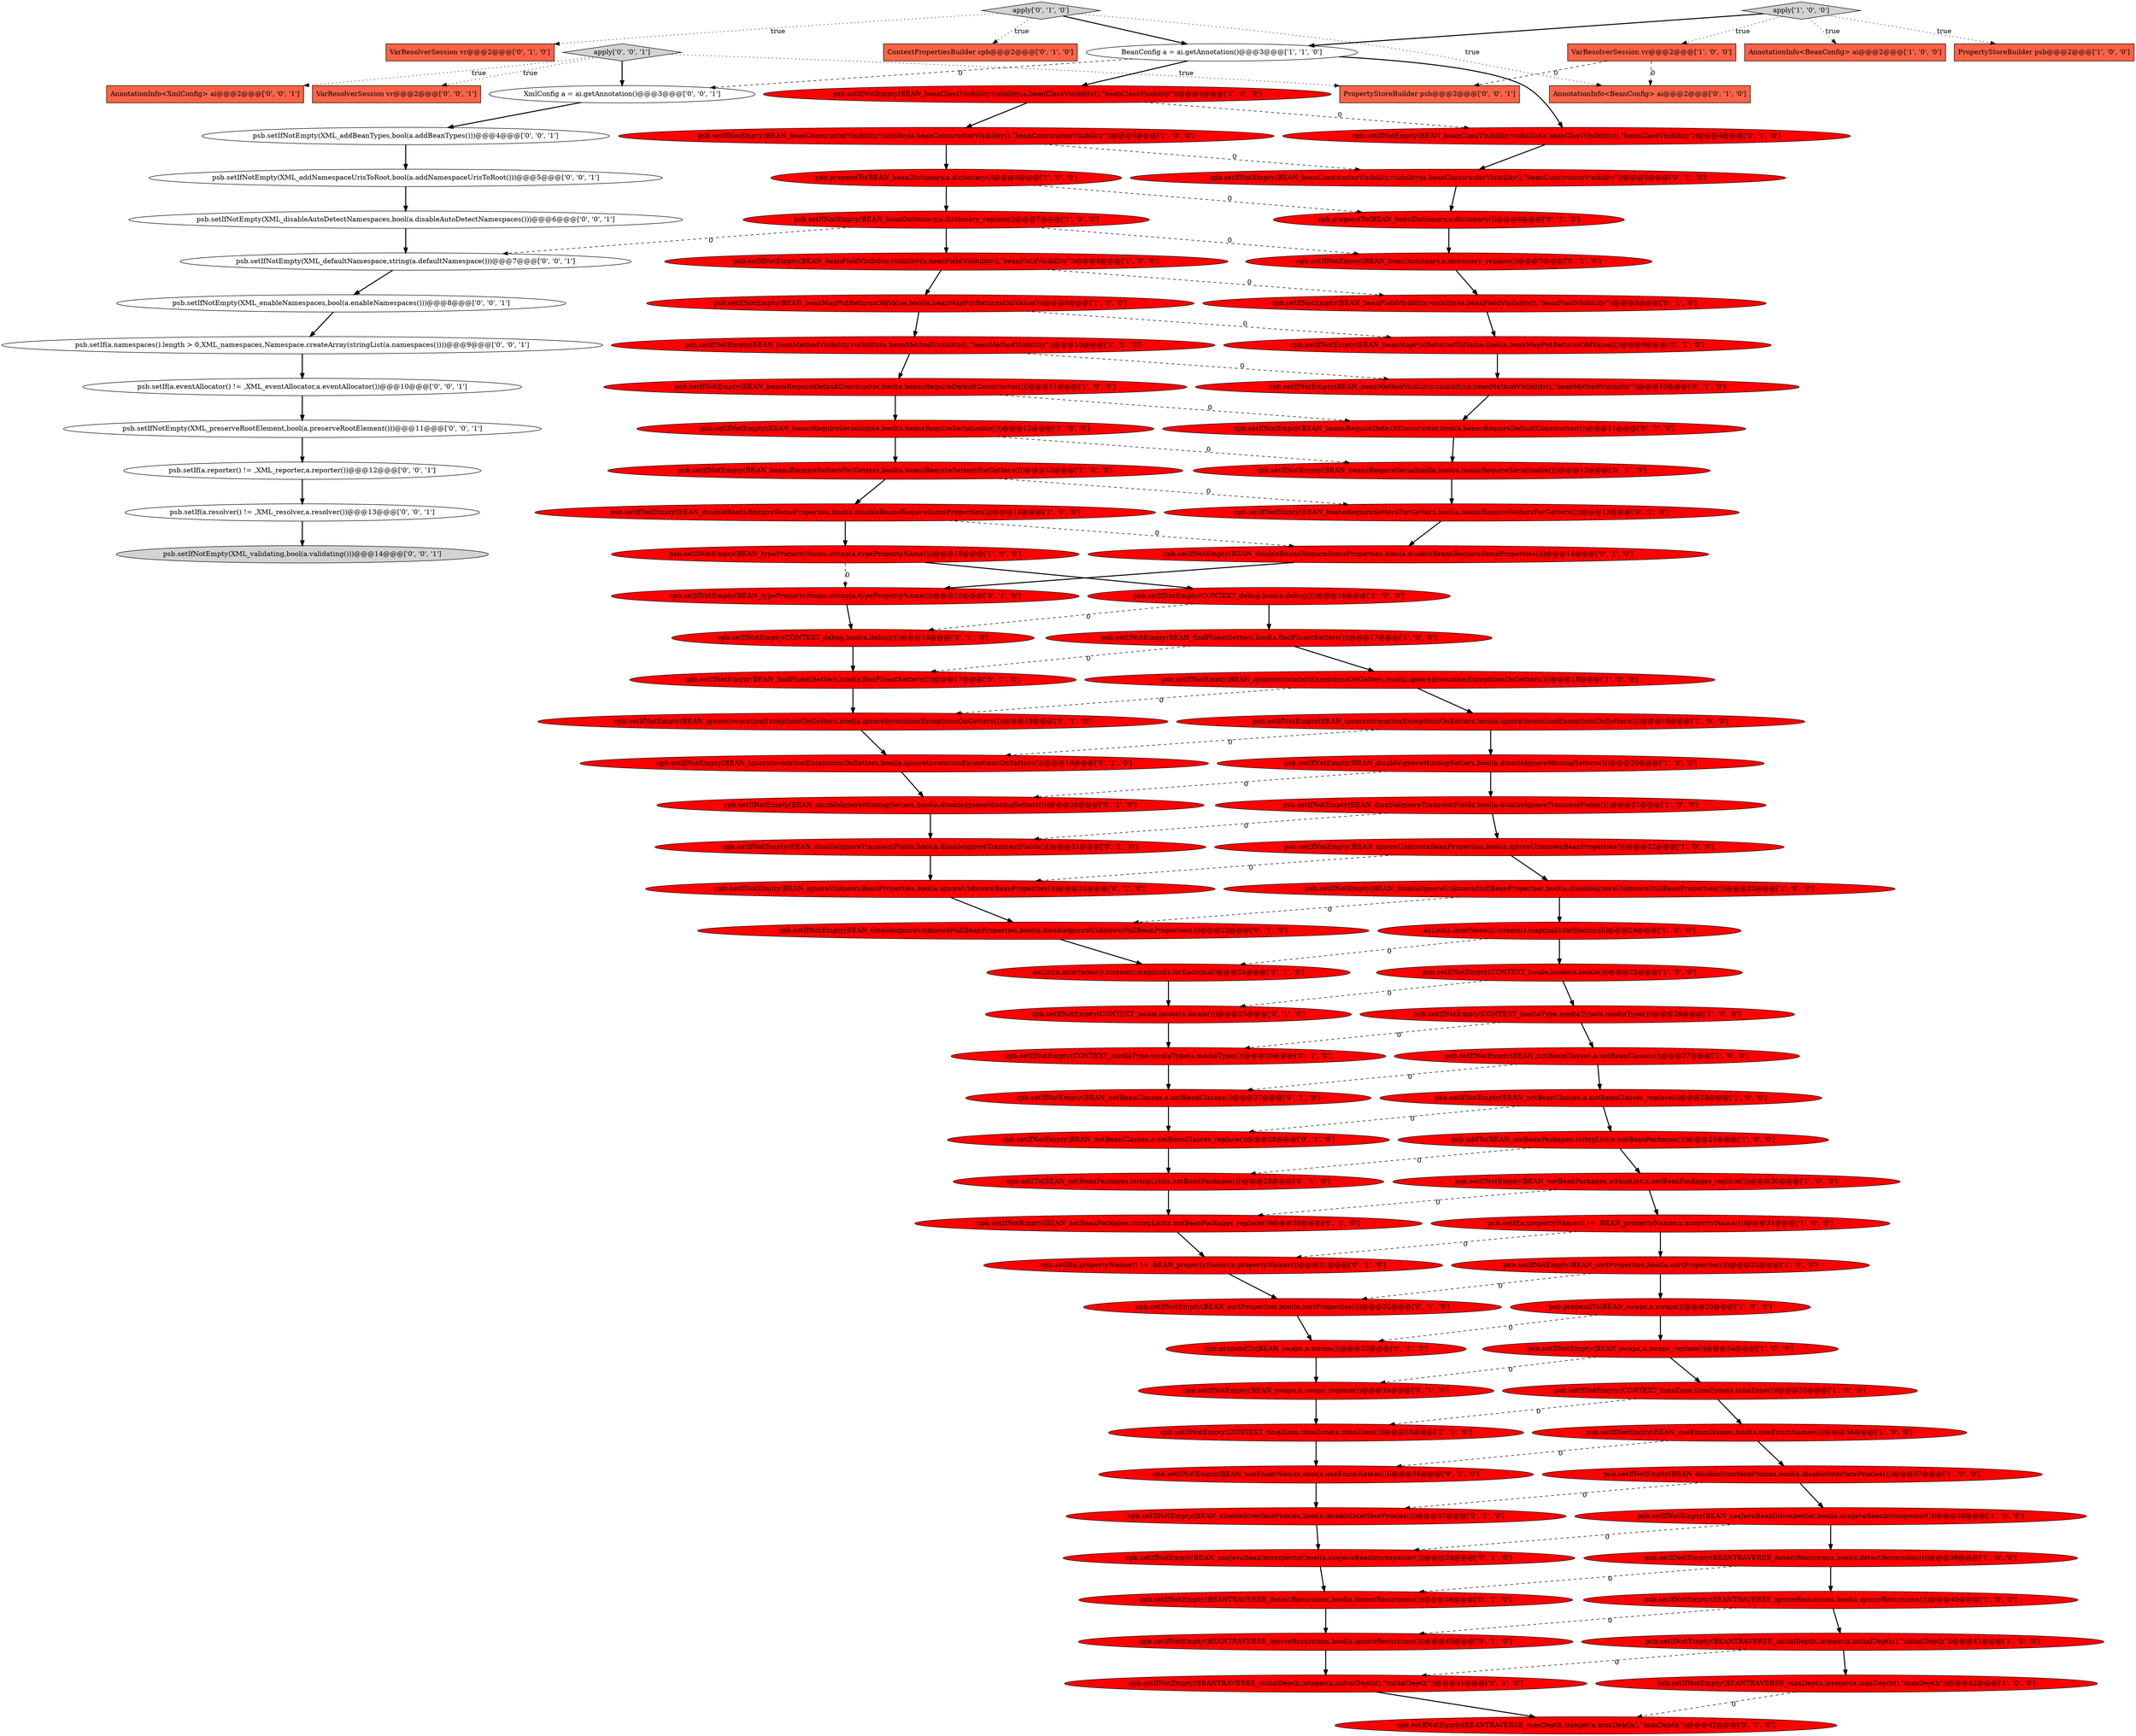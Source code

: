 digraph {
15 [style = filled, label = "psb.setIfNotEmpty(BEAN_beanDictionary,a.dictionary_replace())@@@7@@@['1', '0', '0']", fillcolor = red, shape = ellipse image = "AAA1AAABBB1BBB"];
5 [style = filled, label = "psb.setIfNotEmpty(BEAN_notBeanClasses,a.notBeanClasses_replace())@@@28@@@['1', '0', '0']", fillcolor = red, shape = ellipse image = "AAA1AAABBB1BBB"];
39 [style = filled, label = "psb.setIfNotEmpty(BEAN_beansRequireSettersForGetters,bool(a.beansRequireSettersForGetters()))@@@13@@@['1', '0', '0']", fillcolor = red, shape = ellipse image = "AAA1AAABBB1BBB"];
67 [style = filled, label = "cpb.setIfNotEmpty(BEAN_notBeanPackages,stringList(a.notBeanPackages_replace()))@@@30@@@['0', '1', '0']", fillcolor = red, shape = ellipse image = "AAA1AAABBB2BBB"];
88 [style = filled, label = "psb.setIf(a.eventAllocator() != ,XML_eventAllocator,a.eventAllocator())@@@10@@@['0', '0', '1']", fillcolor = white, shape = ellipse image = "AAA0AAABBB3BBB"];
58 [style = filled, label = "VarResolverSession vr@@@2@@@['0', '1', '0']", fillcolor = tomato, shape = box image = "AAA0AAABBB2BBB"];
27 [style = filled, label = "psb.prependTo(BEAN_swaps,a.swaps())@@@33@@@['1', '0', '0']", fillcolor = red, shape = ellipse image = "AAA1AAABBB1BBB"];
32 [style = filled, label = "BeanConfig a = ai.getAnnotation()@@@3@@@['1', '1', '0']", fillcolor = white, shape = ellipse image = "AAA0AAABBB1BBB"];
96 [style = filled, label = "psb.setIfNotEmpty(XML_enableNamespaces,bool(a.enableNamespaces()))@@@8@@@['0', '0', '1']", fillcolor = white, shape = ellipse image = "AAA0AAABBB3BBB"];
7 [style = filled, label = "psb.setIfNotEmpty(BEANTRAVERSE_initialDepth,integer(a.initialDepth(),\"initialDepth\"))@@@41@@@['1', '0', '0']", fillcolor = red, shape = ellipse image = "AAA1AAABBB1BBB"];
48 [style = filled, label = "cpb.setIfNotEmpty(BEAN_beanClassVisibility,visibility(a.beanClassVisibility(),\"beanClassVisibility\"))@@@4@@@['0', '1', '0']", fillcolor = red, shape = ellipse image = "AAA1AAABBB2BBB"];
79 [style = filled, label = "cpb.prependTo(BEAN_swaps,a.swaps())@@@33@@@['0', '1', '0']", fillcolor = red, shape = ellipse image = "AAA1AAABBB2BBB"];
29 [style = filled, label = "psb.setIfNotEmpty(BEANTRAVERSE_detectRecursions,bool(a.detectRecursions()))@@@39@@@['1', '0', '0']", fillcolor = red, shape = ellipse image = "AAA1AAABBB1BBB"];
51 [style = filled, label = "cpb.setIfNotEmpty(BEAN_beanDictionary,a.dictionary_replace())@@@7@@@['0', '1', '0']", fillcolor = red, shape = ellipse image = "AAA1AAABBB2BBB"];
84 [style = filled, label = "cpb.setIfNotEmpty(BEAN_findFluentSetters,bool(a.findFluentSetters()))@@@17@@@['0', '1', '0']", fillcolor = red, shape = ellipse image = "AAA1AAABBB2BBB"];
54 [style = filled, label = "cpb.setIfNotEmpty(BEAN_beanFieldVisibility,visibility(a.beanFieldVisibility(),\"beanFieldVisibility\"))@@@8@@@['0', '1', '0']", fillcolor = red, shape = ellipse image = "AAA1AAABBB2BBB"];
61 [style = filled, label = "cpb.setIfNotEmpty(BEAN_ignoreInvocationExceptionsOnSetters,bool(a.ignoreInvocationExceptionsOnSetters()))@@@19@@@['0', '1', '0']", fillcolor = red, shape = ellipse image = "AAA1AAABBB2BBB"];
33 [style = filled, label = "psb.setIfNotEmpty(BEAN_beanMethodVisibility,visibility(a.beanMethodVisibility(),\"beanMethodVisibility\"))@@@10@@@['1', '0', '0']", fillcolor = red, shape = ellipse image = "AAA1AAABBB1BBB"];
16 [style = filled, label = "psb.setIfNotEmpty(BEAN_beanMapPutReturnsOldValue,bool(a.beanMapPutReturnsOldValue()))@@@9@@@['1', '0', '0']", fillcolor = red, shape = ellipse image = "AAA1AAABBB1BBB"];
92 [style = filled, label = "AnnotationInfo<XmlConfig> ai@@@2@@@['0', '0', '1']", fillcolor = tomato, shape = box image = "AAA0AAABBB3BBB"];
77 [style = filled, label = "cpb.setIfNotEmpty(BEAN_useEnumNames,bool(a.useEnumNames()))@@@36@@@['0', '1', '0']", fillcolor = red, shape = ellipse image = "AAA1AAABBB2BBB"];
9 [style = filled, label = "AnnotationInfo<BeanConfig> ai@@@2@@@['1', '0', '0']", fillcolor = tomato, shape = box image = "AAA0AAABBB1BBB"];
37 [style = filled, label = "psb.setIfNotEmpty(BEAN_ignoreUnknownBeanProperties,bool(a.ignoreUnknownBeanProperties()))@@@22@@@['1', '0', '0']", fillcolor = red, shape = ellipse image = "AAA1AAABBB1BBB"];
64 [style = filled, label = "cpb.setIfNotEmpty(BEAN_notBeanClasses,a.notBeanClasses_replace())@@@28@@@['0', '1', '0']", fillcolor = red, shape = ellipse image = "AAA1AAABBB2BBB"];
65 [style = filled, label = "cpb.setIfNotEmpty(BEANTRAVERSE_detectRecursions,bool(a.detectRecursions()))@@@39@@@['0', '1', '0']", fillcolor = red, shape = ellipse image = "AAA1AAABBB2BBB"];
45 [style = filled, label = "asList(a.interfaces()).stream().map(null).forEach(null)@@@24@@@['0', '1', '0']", fillcolor = red, shape = ellipse image = "AAA1AAABBB2BBB"];
59 [style = filled, label = "cpb.setIfNotEmpty(BEAN_disableIgnoreMissingSetters,bool(a.disableIgnoreMissingSetters()))@@@20@@@['0', '1', '0']", fillcolor = red, shape = ellipse image = "AAA1AAABBB2BBB"];
95 [style = filled, label = "psb.setIfNotEmpty(XML_preserveRootElement,bool(a.preserveRootElement()))@@@11@@@['0', '0', '1']", fillcolor = white, shape = ellipse image = "AAA0AAABBB3BBB"];
100 [style = filled, label = "psb.setIf(a.reporter() != ,XML_reporter,a.reporter())@@@12@@@['0', '0', '1']", fillcolor = white, shape = ellipse image = "AAA0AAABBB3BBB"];
50 [style = filled, label = "cpb.setIfNotEmpty(BEAN_disableIgnoreTransientFields,bool(a.disableIgnoreTransientFields()))@@@21@@@['0', '1', '0']", fillcolor = red, shape = ellipse image = "AAA1AAABBB2BBB"];
102 [style = filled, label = "psb.setIfNotEmpty(XML_addBeanTypes,bool(a.addBeanTypes()))@@@4@@@['0', '0', '1']", fillcolor = white, shape = ellipse image = "AAA0AAABBB3BBB"];
18 [style = filled, label = "psb.setIfNotEmpty(BEAN_beanFieldVisibility,visibility(a.beanFieldVisibility(),\"beanFieldVisibility\"))@@@8@@@['1', '0', '0']", fillcolor = red, shape = ellipse image = "AAA1AAABBB1BBB"];
101 [style = filled, label = "apply['0', '0', '1']", fillcolor = lightgray, shape = diamond image = "AAA0AAABBB3BBB"];
98 [style = filled, label = "psb.setIf(a.namespaces().length > 0,XML_namespaces,Namespace.createArray(stringList(a.namespaces())))@@@9@@@['0', '0', '1']", fillcolor = white, shape = ellipse image = "AAA0AAABBB3BBB"];
76 [style = filled, label = "cpb.setIf(a.propertyNamer() != ,BEAN_propertyNamer,a.propertyNamer())@@@31@@@['0', '1', '0']", fillcolor = red, shape = ellipse image = "AAA1AAABBB2BBB"];
25 [style = filled, label = "psb.setIfNotEmpty(BEAN_findFluentSetters,bool(a.findFluentSetters()))@@@17@@@['1', '0', '0']", fillcolor = red, shape = ellipse image = "AAA1AAABBB1BBB"];
30 [style = filled, label = "psb.setIfNotEmpty(BEANTRAVERSE_ignoreRecursions,bool(a.ignoreRecursions()))@@@40@@@['1', '0', '0']", fillcolor = red, shape = ellipse image = "AAA1AAABBB1BBB"];
2 [style = filled, label = "psb.setIfNotEmpty(BEAN_disableIgnoreMissingSetters,bool(a.disableIgnoreMissingSetters()))@@@20@@@['1', '0', '0']", fillcolor = red, shape = ellipse image = "AAA1AAABBB1BBB"];
38 [style = filled, label = "apply['1', '0', '0']", fillcolor = lightgray, shape = diamond image = "AAA0AAABBB1BBB"];
99 [style = filled, label = "psb.setIfNotEmpty(XML_disableAutoDetectNamespaces,bool(a.disableAutoDetectNamespaces()))@@@6@@@['0', '0', '1']", fillcolor = white, shape = ellipse image = "AAA0AAABBB3BBB"];
24 [style = filled, label = "psb.setIfNotEmpty(BEAN_beansRequireSerializable,bool(a.beansRequireSerializable()))@@@12@@@['1', '0', '0']", fillcolor = red, shape = ellipse image = "AAA1AAABBB1BBB"];
46 [style = filled, label = "cpb.setIfNotEmpty(BEAN_notBeanClasses,a.notBeanClasses())@@@27@@@['0', '1', '0']", fillcolor = red, shape = ellipse image = "AAA1AAABBB2BBB"];
70 [style = filled, label = "cpb.setIfNotEmpty(BEAN_ignoreUnknownBeanProperties,bool(a.ignoreUnknownBeanProperties()))@@@22@@@['0', '1', '0']", fillcolor = red, shape = ellipse image = "AAA1AAABBB2BBB"];
66 [style = filled, label = "cpb.setIfNotEmpty(BEAN_beansRequireSettersForGetters,bool(a.beansRequireSettersForGetters()))@@@13@@@['0', '1', '0']", fillcolor = red, shape = ellipse image = "AAA1AAABBB2BBB"];
28 [style = filled, label = "psb.setIfNotEmpty(BEAN_swaps,a.swaps_replace())@@@34@@@['1', '0', '0']", fillcolor = red, shape = ellipse image = "AAA1AAABBB1BBB"];
53 [style = filled, label = "apply['0', '1', '0']", fillcolor = lightgray, shape = diamond image = "AAA0AAABBB2BBB"];
34 [style = filled, label = "psb.setIfNotEmpty(BEAN_beanConstructorVisibility,visibility(a.beanConstructorVisibility(),\"beanConstructorVisibility\"))@@@5@@@['1', '0', '0']", fillcolor = red, shape = ellipse image = "AAA1AAABBB1BBB"];
57 [style = filled, label = "cpb.setIfNotEmpty(CONTEXT_timeZone,timeZone(a.timeZone()))@@@35@@@['0', '1', '0']", fillcolor = red, shape = ellipse image = "AAA1AAABBB2BBB"];
71 [style = filled, label = "cpb.setIfNotEmpty(BEAN_useJavaBeanIntrospector,bool(a.useJavaBeanIntrospector()))@@@38@@@['0', '1', '0']", fillcolor = red, shape = ellipse image = "AAA1AAABBB2BBB"];
69 [style = filled, label = "ContextPropertiesBuilder cpb@@@2@@@['0', '1', '0']", fillcolor = tomato, shape = box image = "AAA0AAABBB2BBB"];
83 [style = filled, label = "AnnotationInfo<BeanConfig> ai@@@2@@@['0', '1', '0']", fillcolor = tomato, shape = box image = "AAA1AAABBB2BBB"];
35 [style = filled, label = "psb.setIfNotEmpty(BEAN_ignoreInvocationExceptionsOnGetters,bool(a.ignoreInvocationExceptionsOnGetters()))@@@18@@@['1', '0', '0']", fillcolor = red, shape = ellipse image = "AAA1AAABBB1BBB"];
36 [style = filled, label = "psb.setIfNotEmpty(BEAN_beansRequireDefaultConstructor,bool(a.beansRequireDefaultConstructor()))@@@11@@@['1', '0', '0']", fillcolor = red, shape = ellipse image = "AAA1AAABBB1BBB"];
74 [style = filled, label = "cpb.setIfNotEmpty(BEAN_beanConstructorVisibility,visibility(a.beanConstructorVisibility(),\"beanConstructorVisibility\"))@@@5@@@['0', '1', '0']", fillcolor = red, shape = ellipse image = "AAA1AAABBB2BBB"];
0 [style = filled, label = "psb.setIfNotEmpty(BEANTRAVERSE_maxDepth,integer(a.maxDepth(),\"maxDepth\"))@@@42@@@['1', '0', '0']", fillcolor = red, shape = ellipse image = "AAA1AAABBB1BBB"];
75 [style = filled, label = "cpb.setIfNotEmpty(BEAN_beanMethodVisibility,visibility(a.beanMethodVisibility(),\"beanMethodVisibility\"))@@@10@@@['0', '1', '0']", fillcolor = red, shape = ellipse image = "AAA1AAABBB2BBB"];
78 [style = filled, label = "cpb.setIfNotEmpty(BEAN_beanMapPutReturnsOldValue,bool(a.beanMapPutReturnsOldValue()))@@@9@@@['0', '1', '0']", fillcolor = red, shape = ellipse image = "AAA1AAABBB2BBB"];
21 [style = filled, label = "psb.setIfNotEmpty(BEAN_disableIgnoreTransientFields,bool(a.disableIgnoreTransientFields()))@@@21@@@['1', '0', '0']", fillcolor = red, shape = ellipse image = "AAA1AAABBB1BBB"];
3 [style = filled, label = "psb.setIfNotEmpty(CONTEXT_mediaType,mediaType(a.mediaType()))@@@26@@@['1', '0', '0']", fillcolor = red, shape = ellipse image = "AAA1AAABBB1BBB"];
62 [style = filled, label = "cpb.prependTo(BEAN_beanDictionary,a.dictionary())@@@6@@@['0', '1', '0']", fillcolor = red, shape = ellipse image = "AAA1AAABBB2BBB"];
63 [style = filled, label = "cpb.setIfNotEmpty(BEAN_disableBeansRequireSomeProperties,bool(a.disableBeansRequireSomeProperties()))@@@14@@@['0', '1', '0']", fillcolor = red, shape = ellipse image = "AAA1AAABBB2BBB"];
42 [style = filled, label = "psb.setIfNotEmpty(BEAN_notBeanClasses,a.notBeanClasses())@@@27@@@['1', '0', '0']", fillcolor = red, shape = ellipse image = "AAA1AAABBB1BBB"];
80 [style = filled, label = "cpb.setIfNotEmpty(CONTEXT_debug,bool(a.debug()))@@@16@@@['0', '1', '0']", fillcolor = red, shape = ellipse image = "AAA1AAABBB2BBB"];
31 [style = filled, label = "psb.setIfNotEmpty(BEAN_typePropertyName,string(a.typePropertyName()))@@@15@@@['1', '0', '0']", fillcolor = red, shape = ellipse image = "AAA1AAABBB1BBB"];
97 [style = filled, label = "PropertyStoreBuilder psb@@@2@@@['0', '0', '1']", fillcolor = tomato, shape = box image = "AAA0AAABBB3BBB"];
94 [style = filled, label = "XmlConfig a = ai.getAnnotation()@@@3@@@['0', '0', '1']", fillcolor = white, shape = ellipse image = "AAA0AAABBB3BBB"];
47 [style = filled, label = "cpb.setIfNotEmpty(BEAN_beansRequireDefaultConstructor,bool(a.beansRequireDefaultConstructor()))@@@11@@@['0', '1', '0']", fillcolor = red, shape = ellipse image = "AAA1AAABBB2BBB"];
43 [style = filled, label = "psb.setIfNotEmpty(BEAN_useJavaBeanIntrospector,bool(a.useJavaBeanIntrospector()))@@@38@@@['1', '0', '0']", fillcolor = red, shape = ellipse image = "AAA1AAABBB1BBB"];
23 [style = filled, label = "psb.setIf(a.propertyNamer() != ,BEAN_propertyNamer,a.propertyNamer())@@@31@@@['1', '0', '0']", fillcolor = red, shape = ellipse image = "AAA1AAABBB1BBB"];
89 [style = filled, label = "psb.setIf(a.resolver() != ,XML_resolver,a.resolver())@@@13@@@['0', '0', '1']", fillcolor = white, shape = ellipse image = "AAA0AAABBB3BBB"];
13 [style = filled, label = "psb.setIfNotEmpty(BEAN_sortProperties,bool(a.sortProperties()))@@@32@@@['1', '0', '0']", fillcolor = red, shape = ellipse image = "AAA1AAABBB1BBB"];
82 [style = filled, label = "cpb.setIfNotEmpty(BEANTRAVERSE_initialDepth,integer(a.initialDepth(),\"initialDepth\"))@@@41@@@['0', '1', '0']", fillcolor = red, shape = ellipse image = "AAA1AAABBB2BBB"];
6 [style = filled, label = "psb.addTo(BEAN_notBeanPackages,stringList(a.notBeanPackages()))@@@29@@@['1', '0', '0']", fillcolor = red, shape = ellipse image = "AAA1AAABBB1BBB"];
86 [style = filled, label = "cpb.setIfNotEmpty(BEAN_sortProperties,bool(a.sortProperties()))@@@32@@@['0', '1', '0']", fillcolor = red, shape = ellipse image = "AAA1AAABBB2BBB"];
60 [style = filled, label = "cpb.setIfNotEmpty(BEAN_ignoreInvocationExceptionsOnGetters,bool(a.ignoreInvocationExceptionsOnGetters()))@@@18@@@['0', '1', '0']", fillcolor = red, shape = ellipse image = "AAA1AAABBB2BBB"];
44 [style = filled, label = "cpb.setIfNotEmpty(BEAN_typePropertyName,string(a.typePropertyName()))@@@15@@@['0', '1', '0']", fillcolor = red, shape = ellipse image = "AAA1AAABBB2BBB"];
56 [style = filled, label = "cpb.setIfNotEmpty(CONTEXT_mediaType,mediaType(a.mediaType()))@@@26@@@['0', '1', '0']", fillcolor = red, shape = ellipse image = "AAA1AAABBB2BBB"];
73 [style = filled, label = "cpb.setIfNotEmpty(BEANTRAVERSE_maxDepth,integer(a.maxDepth(),\"maxDepth\"))@@@42@@@['0', '1', '0']", fillcolor = red, shape = ellipse image = "AAA1AAABBB2BBB"];
1 [style = filled, label = "psb.setIfNotEmpty(CONTEXT_debug,bool(a.debug()))@@@16@@@['1', '0', '0']", fillcolor = red, shape = ellipse image = "AAA1AAABBB1BBB"];
72 [style = filled, label = "cpb.setIfNotEmpty(CONTEXT_locale,locale(a.locale()))@@@25@@@['0', '1', '0']", fillcolor = red, shape = ellipse image = "AAA1AAABBB2BBB"];
52 [style = filled, label = "cpb.addTo(BEAN_notBeanPackages,stringList(a.notBeanPackages()))@@@29@@@['0', '1', '0']", fillcolor = red, shape = ellipse image = "AAA1AAABBB2BBB"];
90 [style = filled, label = "psb.setIfNotEmpty(XML_validating,bool(a.validating()))@@@14@@@['0', '0', '1']", fillcolor = lightgray, shape = ellipse image = "AAA0AAABBB3BBB"];
87 [style = filled, label = "psb.setIfNotEmpty(XML_defaultNamespace,string(a.defaultNamespace()))@@@7@@@['0', '0', '1']", fillcolor = white, shape = ellipse image = "AAA0AAABBB3BBB"];
93 [style = filled, label = "psb.setIfNotEmpty(XML_addNamespaceUrisToRoot,bool(a.addNamespaceUrisToRoot()))@@@5@@@['0', '0', '1']", fillcolor = white, shape = ellipse image = "AAA0AAABBB3BBB"];
19 [style = filled, label = "psb.prependTo(BEAN_beanDictionary,a.dictionary())@@@6@@@['1', '0', '0']", fillcolor = red, shape = ellipse image = "AAA1AAABBB1BBB"];
11 [style = filled, label = "psb.setIfNotEmpty(BEAN_notBeanPackages,stringList(a.notBeanPackages_replace()))@@@30@@@['1', '0', '0']", fillcolor = red, shape = ellipse image = "AAA1AAABBB1BBB"];
49 [style = filled, label = "cpb.setIfNotEmpty(BEAN_swaps,a.swaps_replace())@@@34@@@['0', '1', '0']", fillcolor = red, shape = ellipse image = "AAA1AAABBB2BBB"];
4 [style = filled, label = "psb.setIfNotEmpty(BEAN_beanClassVisibility,visibility(a.beanClassVisibility(),\"beanClassVisibility\"))@@@4@@@['1', '0', '0']", fillcolor = red, shape = ellipse image = "AAA1AAABBB1BBB"];
22 [style = filled, label = "psb.setIfNotEmpty(BEAN_useEnumNames,bool(a.useEnumNames()))@@@36@@@['1', '0', '0']", fillcolor = red, shape = ellipse image = "AAA1AAABBB1BBB"];
17 [style = filled, label = "psb.setIfNotEmpty(BEAN_disableBeansRequireSomeProperties,bool(a.disableBeansRequireSomeProperties()))@@@14@@@['1', '0', '0']", fillcolor = red, shape = ellipse image = "AAA1AAABBB1BBB"];
12 [style = filled, label = "PropertyStoreBuilder psb@@@2@@@['1', '0', '0']", fillcolor = tomato, shape = box image = "AAA0AAABBB1BBB"];
91 [style = filled, label = "VarResolverSession vr@@@2@@@['0', '0', '1']", fillcolor = tomato, shape = box image = "AAA0AAABBB3BBB"];
68 [style = filled, label = "cpb.setIfNotEmpty(BEANTRAVERSE_ignoreRecursions,bool(a.ignoreRecursions()))@@@40@@@['0', '1', '0']", fillcolor = red, shape = ellipse image = "AAA1AAABBB2BBB"];
14 [style = filled, label = "VarResolverSession vr@@@2@@@['1', '0', '0']", fillcolor = tomato, shape = box image = "AAA1AAABBB1BBB"];
41 [style = filled, label = "asList(a.interfaces()).stream().map(null).forEach(null)@@@24@@@['1', '0', '0']", fillcolor = red, shape = ellipse image = "AAA1AAABBB1BBB"];
40 [style = filled, label = "psb.setIfNotEmpty(BEAN_disableIgnoreUnknownNullBeanProperties,bool(a.disableIgnoreUnknownNullBeanProperties()))@@@23@@@['1', '0', '0']", fillcolor = red, shape = ellipse image = "AAA1AAABBB1BBB"];
55 [style = filled, label = "cpb.setIfNotEmpty(BEAN_disableIgnoreUnknownNullBeanProperties,bool(a.disableIgnoreUnknownNullBeanProperties()))@@@23@@@['0', '1', '0']", fillcolor = red, shape = ellipse image = "AAA1AAABBB2BBB"];
10 [style = filled, label = "psb.setIfNotEmpty(CONTEXT_timeZone,timeZone(a.timeZone()))@@@35@@@['1', '0', '0']", fillcolor = red, shape = ellipse image = "AAA1AAABBB1BBB"];
8 [style = filled, label = "psb.setIfNotEmpty(CONTEXT_locale,locale(a.locale()))@@@25@@@['1', '0', '0']", fillcolor = red, shape = ellipse image = "AAA1AAABBB1BBB"];
26 [style = filled, label = "psb.setIfNotEmpty(BEAN_disableInterfaceProxies,bool(a.disableInterfaceProxies()))@@@37@@@['1', '0', '0']", fillcolor = red, shape = ellipse image = "AAA1AAABBB1BBB"];
81 [style = filled, label = "cpb.setIfNotEmpty(BEAN_disableInterfaceProxies,bool(a.disableInterfaceProxies()))@@@37@@@['0', '1', '0']", fillcolor = red, shape = ellipse image = "AAA1AAABBB2BBB"];
85 [style = filled, label = "cpb.setIfNotEmpty(BEAN_beansRequireSerializable,bool(a.beansRequireSerializable()))@@@12@@@['0', '1', '0']", fillcolor = red, shape = ellipse image = "AAA1AAABBB2BBB"];
20 [style = filled, label = "psb.setIfNotEmpty(BEAN_ignoreInvocationExceptionsOnSetters,bool(a.ignoreInvocationExceptionsOnSetters()))@@@19@@@['1', '0', '0']", fillcolor = red, shape = ellipse image = "AAA1AAABBB1BBB"];
21->50 [style = dashed, label="0"];
80->84 [style = bold, label=""];
38->14 [style = dotted, label="true"];
29->30 [style = bold, label=""];
41->8 [style = bold, label=""];
85->66 [style = bold, label=""];
27->28 [style = bold, label=""];
15->51 [style = dashed, label="0"];
24->39 [style = bold, label=""];
53->58 [style = dotted, label="true"];
34->74 [style = dashed, label="0"];
32->94 [style = dashed, label="0"];
70->55 [style = bold, label=""];
31->1 [style = bold, label=""];
61->59 [style = bold, label=""];
25->35 [style = bold, label=""];
79->49 [style = bold, label=""];
8->72 [style = dashed, label="0"];
37->40 [style = bold, label=""];
36->24 [style = bold, label=""];
94->102 [style = bold, label=""];
38->9 [style = dotted, label="true"];
23->13 [style = bold, label=""];
78->75 [style = bold, label=""];
52->67 [style = bold, label=""];
13->86 [style = dashed, label="0"];
27->79 [style = dashed, label="0"];
6->11 [style = bold, label=""];
65->68 [style = bold, label=""];
53->32 [style = bold, label=""];
16->78 [style = dashed, label="0"];
88->95 [style = bold, label=""];
75->47 [style = bold, label=""];
43->29 [style = bold, label=""];
39->66 [style = dashed, label="0"];
32->4 [style = bold, label=""];
20->61 [style = dashed, label="0"];
22->77 [style = dashed, label="0"];
100->89 [style = bold, label=""];
19->15 [style = bold, label=""];
54->78 [style = bold, label=""];
40->55 [style = dashed, label="0"];
71->65 [style = bold, label=""];
19->62 [style = dashed, label="0"];
7->82 [style = dashed, label="0"];
35->60 [style = dashed, label="0"];
31->44 [style = dashed, label="0"];
14->83 [style = dashed, label="0"];
33->75 [style = dashed, label="0"];
66->63 [style = bold, label=""];
101->91 [style = dotted, label="true"];
38->12 [style = dotted, label="true"];
101->92 [style = dotted, label="true"];
64->52 [style = bold, label=""];
24->85 [style = dashed, label="0"];
48->74 [style = bold, label=""];
34->19 [style = bold, label=""];
30->68 [style = dashed, label="0"];
51->54 [style = bold, label=""];
35->20 [style = bold, label=""];
50->70 [style = bold, label=""];
0->73 [style = dashed, label="0"];
3->56 [style = dashed, label="0"];
56->46 [style = bold, label=""];
68->82 [style = bold, label=""];
26->43 [style = bold, label=""];
7->0 [style = bold, label=""];
26->81 [style = dashed, label="0"];
38->32 [style = bold, label=""];
37->70 [style = dashed, label="0"];
21->37 [style = bold, label=""];
77->81 [style = bold, label=""];
5->6 [style = bold, label=""];
16->33 [style = bold, label=""];
2->21 [style = bold, label=""];
76->86 [style = bold, label=""];
30->7 [style = bold, label=""];
18->54 [style = dashed, label="0"];
33->36 [style = bold, label=""];
2->59 [style = dashed, label="0"];
32->48 [style = bold, label=""];
98->88 [style = bold, label=""];
43->71 [style = dashed, label="0"];
44->80 [style = bold, label=""];
10->57 [style = dashed, label="0"];
22->26 [style = bold, label=""];
59->50 [style = bold, label=""];
25->84 [style = dashed, label="0"];
62->51 [style = bold, label=""];
95->100 [style = bold, label=""];
53->69 [style = dotted, label="true"];
53->83 [style = dotted, label="true"];
8->3 [style = bold, label=""];
96->98 [style = bold, label=""];
84->60 [style = bold, label=""];
41->45 [style = dashed, label="0"];
28->49 [style = dashed, label="0"];
14->97 [style = dashed, label="0"];
3->42 [style = bold, label=""];
23->76 [style = dashed, label="0"];
57->77 [style = bold, label=""];
5->64 [style = dashed, label="0"];
36->47 [style = dashed, label="0"];
6->52 [style = dashed, label="0"];
101->94 [style = bold, label=""];
13->27 [style = bold, label=""];
60->61 [style = bold, label=""];
74->62 [style = bold, label=""];
72->56 [style = bold, label=""];
15->87 [style = dashed, label="0"];
39->17 [style = bold, label=""];
42->46 [style = dashed, label="0"];
45->72 [style = bold, label=""];
4->48 [style = dashed, label="0"];
1->80 [style = dashed, label="0"];
1->25 [style = bold, label=""];
4->34 [style = bold, label=""];
99->87 [style = bold, label=""];
67->76 [style = bold, label=""];
18->16 [style = bold, label=""];
10->22 [style = bold, label=""];
63->44 [style = bold, label=""];
47->85 [style = bold, label=""];
28->10 [style = bold, label=""];
87->96 [style = bold, label=""];
46->64 [style = bold, label=""];
17->31 [style = bold, label=""];
15->18 [style = bold, label=""];
20->2 [style = bold, label=""];
29->65 [style = dashed, label="0"];
101->97 [style = dotted, label="true"];
11->67 [style = dashed, label="0"];
17->63 [style = dashed, label="0"];
40->41 [style = bold, label=""];
102->93 [style = bold, label=""];
89->90 [style = bold, label=""];
86->79 [style = bold, label=""];
42->5 [style = bold, label=""];
81->71 [style = bold, label=""];
49->57 [style = bold, label=""];
11->23 [style = bold, label=""];
93->99 [style = bold, label=""];
55->45 [style = bold, label=""];
82->73 [style = bold, label=""];
}
